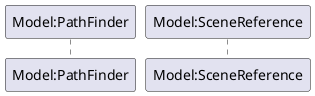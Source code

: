 @startuml
participant "Model:PathFinder" as PathFinder
participant "Model:SceneReference" as SceneReference
@enduml